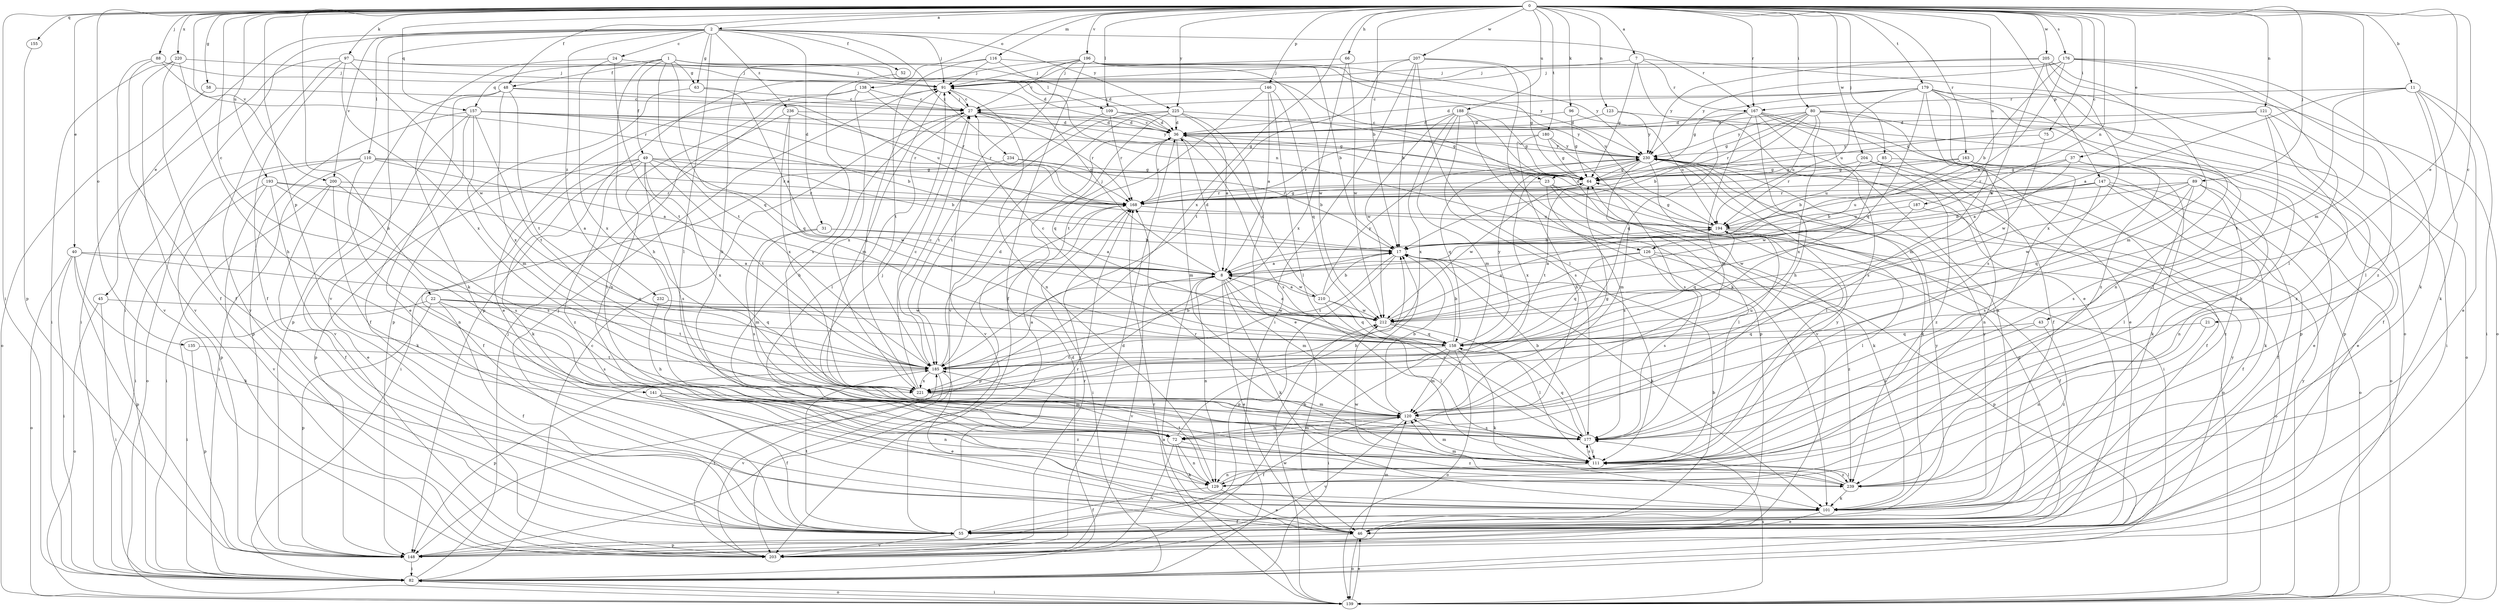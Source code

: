 strict digraph  {
0;
1;
2;
7;
8;
11;
17;
21;
22;
23;
24;
27;
31;
36;
37;
40;
43;
45;
46;
48;
49;
52;
55;
58;
63;
64;
66;
72;
75;
80;
82;
85;
88;
89;
91;
96;
97;
101;
109;
110;
111;
116;
120;
121;
123;
126;
129;
135;
138;
139;
141;
146;
147;
148;
155;
157;
158;
163;
167;
168;
176;
177;
179;
180;
185;
187;
188;
193;
194;
196;
200;
203;
204;
205;
207;
210;
212;
220;
221;
225;
230;
232;
234;
236;
239;
0 -> 2  [label=a];
0 -> 7  [label=a];
0 -> 11  [label=b];
0 -> 17  [label=b];
0 -> 21  [label=c];
0 -> 22  [label=c];
0 -> 23  [label=c];
0 -> 37  [label=e];
0 -> 40  [label=e];
0 -> 43  [label=e];
0 -> 48  [label=f];
0 -> 58  [label=g];
0 -> 66  [label=h];
0 -> 72  [label=h];
0 -> 75  [label=i];
0 -> 80  [label=i];
0 -> 82  [label=i];
0 -> 85  [label=j];
0 -> 88  [label=j];
0 -> 89  [label=j];
0 -> 96  [label=k];
0 -> 97  [label=k];
0 -> 109  [label=l];
0 -> 116  [label=m];
0 -> 120  [label=m];
0 -> 121  [label=n];
0 -> 123  [label=n];
0 -> 126  [label=n];
0 -> 135  [label=o];
0 -> 138  [label=o];
0 -> 141  [label=p];
0 -> 146  [label=p];
0 -> 147  [label=p];
0 -> 155  [label=q];
0 -> 157  [label=q];
0 -> 163  [label=r];
0 -> 167  [label=r];
0 -> 176  [label=s];
0 -> 179  [label=t];
0 -> 180  [label=t];
0 -> 187  [label=u];
0 -> 188  [label=u];
0 -> 193  [label=u];
0 -> 196  [label=v];
0 -> 200  [label=v];
0 -> 204  [label=w];
0 -> 205  [label=w];
0 -> 207  [label=w];
0 -> 220  [label=x];
0 -> 221  [label=x];
0 -> 225  [label=y];
1 -> 23  [label=c];
1 -> 48  [label=f];
1 -> 49  [label=f];
1 -> 63  [label=g];
1 -> 72  [label=h];
1 -> 109  [label=l];
1 -> 126  [label=n];
1 -> 157  [label=q];
1 -> 158  [label=q];
1 -> 185  [label=t];
2 -> 24  [label=c];
2 -> 31  [label=d];
2 -> 45  [label=e];
2 -> 52  [label=f];
2 -> 63  [label=g];
2 -> 82  [label=i];
2 -> 91  [label=j];
2 -> 110  [label=l];
2 -> 111  [label=l];
2 -> 167  [label=r];
2 -> 200  [label=v];
2 -> 203  [label=v];
2 -> 225  [label=y];
2 -> 232  [label=z];
2 -> 234  [label=z];
2 -> 236  [label=z];
7 -> 46  [label=e];
7 -> 64  [label=g];
7 -> 91  [label=j];
7 -> 139  [label=o];
7 -> 167  [label=r];
8 -> 36  [label=d];
8 -> 46  [label=e];
8 -> 91  [label=j];
8 -> 101  [label=k];
8 -> 120  [label=m];
8 -> 129  [label=n];
8 -> 177  [label=s];
8 -> 203  [label=v];
8 -> 210  [label=w];
11 -> 8  [label=a];
11 -> 46  [label=e];
11 -> 82  [label=i];
11 -> 101  [label=k];
11 -> 111  [label=l];
11 -> 167  [label=r];
11 -> 185  [label=t];
17 -> 8  [label=a];
17 -> 101  [label=k];
17 -> 148  [label=p];
17 -> 185  [label=t];
21 -> 129  [label=n];
21 -> 158  [label=q];
22 -> 55  [label=f];
22 -> 82  [label=i];
22 -> 148  [label=p];
22 -> 158  [label=q];
22 -> 177  [label=s];
22 -> 185  [label=t];
22 -> 212  [label=w];
23 -> 101  [label=k];
23 -> 111  [label=l];
23 -> 139  [label=o];
23 -> 168  [label=r];
23 -> 177  [label=s];
24 -> 91  [label=j];
24 -> 101  [label=k];
24 -> 185  [label=t];
24 -> 221  [label=x];
27 -> 36  [label=d];
27 -> 64  [label=g];
27 -> 72  [label=h];
27 -> 91  [label=j];
27 -> 111  [label=l];
27 -> 168  [label=r];
27 -> 230  [label=y];
31 -> 8  [label=a];
31 -> 17  [label=b];
31 -> 120  [label=m];
31 -> 177  [label=s];
36 -> 27  [label=c];
36 -> 120  [label=m];
36 -> 168  [label=r];
36 -> 177  [label=s];
36 -> 230  [label=y];
37 -> 8  [label=a];
37 -> 46  [label=e];
37 -> 64  [label=g];
37 -> 168  [label=r];
37 -> 177  [label=s];
40 -> 8  [label=a];
40 -> 82  [label=i];
40 -> 101  [label=k];
40 -> 139  [label=o];
40 -> 148  [label=p];
40 -> 158  [label=q];
43 -> 158  [label=q];
43 -> 177  [label=s];
43 -> 239  [label=z];
45 -> 82  [label=i];
45 -> 139  [label=o];
45 -> 212  [label=w];
46 -> 17  [label=b];
46 -> 64  [label=g];
46 -> 120  [label=m];
46 -> 139  [label=o];
46 -> 148  [label=p];
48 -> 27  [label=c];
48 -> 46  [label=e];
48 -> 148  [label=p];
48 -> 185  [label=t];
48 -> 194  [label=u];
48 -> 221  [label=x];
49 -> 17  [label=b];
49 -> 55  [label=f];
49 -> 64  [label=g];
49 -> 101  [label=k];
49 -> 148  [label=p];
49 -> 177  [label=s];
49 -> 185  [label=t];
49 -> 212  [label=w];
49 -> 221  [label=x];
49 -> 239  [label=z];
52 -> 177  [label=s];
55 -> 91  [label=j];
55 -> 168  [label=r];
55 -> 185  [label=t];
55 -> 203  [label=v];
55 -> 230  [label=y];
58 -> 27  [label=c];
58 -> 139  [label=o];
63 -> 8  [label=a];
63 -> 27  [label=c];
63 -> 148  [label=p];
64 -> 168  [label=r];
64 -> 185  [label=t];
64 -> 212  [label=w];
66 -> 91  [label=j];
66 -> 212  [label=w];
66 -> 221  [label=x];
72 -> 17  [label=b];
72 -> 101  [label=k];
72 -> 120  [label=m];
72 -> 129  [label=n];
72 -> 203  [label=v];
72 -> 239  [label=z];
75 -> 212  [label=w];
75 -> 230  [label=y];
80 -> 17  [label=b];
80 -> 36  [label=d];
80 -> 46  [label=e];
80 -> 64  [label=g];
80 -> 82  [label=i];
80 -> 148  [label=p];
80 -> 168  [label=r];
80 -> 194  [label=u];
80 -> 221  [label=x];
80 -> 230  [label=y];
82 -> 27  [label=c];
82 -> 36  [label=d];
82 -> 91  [label=j];
82 -> 139  [label=o];
85 -> 64  [label=g];
85 -> 139  [label=o];
85 -> 212  [label=w];
88 -> 55  [label=f];
88 -> 91  [label=j];
88 -> 168  [label=r];
88 -> 203  [label=v];
89 -> 17  [label=b];
89 -> 111  [label=l];
89 -> 129  [label=n];
89 -> 158  [label=q];
89 -> 168  [label=r];
89 -> 212  [label=w];
89 -> 239  [label=z];
91 -> 27  [label=c];
91 -> 120  [label=m];
91 -> 129  [label=n];
96 -> 36  [label=d];
96 -> 64  [label=g];
96 -> 194  [label=u];
97 -> 36  [label=d];
97 -> 55  [label=f];
97 -> 82  [label=i];
97 -> 91  [label=j];
97 -> 203  [label=v];
97 -> 212  [label=w];
97 -> 221  [label=x];
101 -> 46  [label=e];
101 -> 55  [label=f];
101 -> 230  [label=y];
109 -> 36  [label=d];
109 -> 168  [label=r];
109 -> 185  [label=t];
109 -> 230  [label=y];
110 -> 8  [label=a];
110 -> 64  [label=g];
110 -> 82  [label=i];
110 -> 129  [label=n];
110 -> 139  [label=o];
110 -> 148  [label=p];
110 -> 168  [label=r];
111 -> 91  [label=j];
111 -> 120  [label=m];
111 -> 129  [label=n];
111 -> 168  [label=r];
111 -> 177  [label=s];
111 -> 239  [label=z];
116 -> 36  [label=d];
116 -> 72  [label=h];
116 -> 91  [label=j];
116 -> 185  [label=t];
116 -> 230  [label=y];
120 -> 17  [label=b];
120 -> 55  [label=f];
120 -> 64  [label=g];
120 -> 72  [label=h];
120 -> 177  [label=s];
120 -> 203  [label=v];
121 -> 36  [label=d];
121 -> 64  [label=g];
121 -> 111  [label=l];
121 -> 139  [label=o];
121 -> 239  [label=z];
123 -> 36  [label=d];
123 -> 55  [label=f];
123 -> 230  [label=y];
126 -> 8  [label=a];
126 -> 148  [label=p];
126 -> 158  [label=q];
126 -> 177  [label=s];
126 -> 239  [label=z];
129 -> 46  [label=e];
129 -> 55  [label=f];
129 -> 185  [label=t];
129 -> 230  [label=y];
135 -> 148  [label=p];
135 -> 185  [label=t];
138 -> 27  [label=c];
138 -> 46  [label=e];
138 -> 129  [label=n];
138 -> 168  [label=r];
138 -> 221  [label=x];
139 -> 8  [label=a];
139 -> 46  [label=e];
139 -> 82  [label=i];
139 -> 168  [label=r];
139 -> 177  [label=s];
139 -> 212  [label=w];
139 -> 230  [label=y];
141 -> 55  [label=f];
141 -> 120  [label=m];
141 -> 129  [label=n];
141 -> 239  [label=z];
146 -> 8  [label=a];
146 -> 27  [label=c];
146 -> 111  [label=l];
146 -> 158  [label=q];
146 -> 185  [label=t];
147 -> 17  [label=b];
147 -> 55  [label=f];
147 -> 101  [label=k];
147 -> 139  [label=o];
147 -> 168  [label=r];
147 -> 177  [label=s];
147 -> 194  [label=u];
148 -> 82  [label=i];
148 -> 168  [label=r];
155 -> 148  [label=p];
157 -> 17  [label=b];
157 -> 36  [label=d];
157 -> 55  [label=f];
157 -> 64  [label=g];
157 -> 120  [label=m];
157 -> 148  [label=p];
157 -> 168  [label=r];
157 -> 185  [label=t];
157 -> 203  [label=v];
158 -> 17  [label=b];
158 -> 27  [label=c];
158 -> 82  [label=i];
158 -> 101  [label=k];
158 -> 120  [label=m];
158 -> 139  [label=o];
158 -> 185  [label=t];
158 -> 230  [label=y];
163 -> 17  [label=b];
163 -> 46  [label=e];
163 -> 64  [label=g];
163 -> 101  [label=k];
163 -> 111  [label=l];
163 -> 168  [label=r];
167 -> 36  [label=d];
167 -> 55  [label=f];
167 -> 72  [label=h];
167 -> 101  [label=k];
167 -> 120  [label=m];
167 -> 148  [label=p];
167 -> 158  [label=q];
167 -> 177  [label=s];
168 -> 64  [label=g];
168 -> 82  [label=i];
168 -> 148  [label=p];
168 -> 194  [label=u];
176 -> 8  [label=a];
176 -> 17  [label=b];
176 -> 91  [label=j];
176 -> 101  [label=k];
176 -> 111  [label=l];
176 -> 230  [label=y];
176 -> 239  [label=z];
177 -> 17  [label=b];
177 -> 111  [label=l];
177 -> 158  [label=q];
179 -> 27  [label=c];
179 -> 36  [label=d];
179 -> 64  [label=g];
179 -> 101  [label=k];
179 -> 120  [label=m];
179 -> 129  [label=n];
179 -> 158  [label=q];
179 -> 177  [label=s];
179 -> 194  [label=u];
179 -> 239  [label=z];
180 -> 64  [label=g];
180 -> 72  [label=h];
180 -> 168  [label=r];
180 -> 177  [label=s];
180 -> 230  [label=y];
185 -> 8  [label=a];
185 -> 17  [label=b];
185 -> 27  [label=c];
185 -> 36  [label=d];
185 -> 46  [label=e];
185 -> 148  [label=p];
185 -> 203  [label=v];
185 -> 221  [label=x];
187 -> 55  [label=f];
187 -> 194  [label=u];
187 -> 212  [label=w];
188 -> 36  [label=d];
188 -> 64  [label=g];
188 -> 120  [label=m];
188 -> 148  [label=p];
188 -> 177  [label=s];
188 -> 203  [label=v];
188 -> 212  [label=w];
188 -> 221  [label=x];
193 -> 8  [label=a];
193 -> 46  [label=e];
193 -> 82  [label=i];
193 -> 168  [label=r];
193 -> 177  [label=s];
193 -> 203  [label=v];
194 -> 17  [label=b];
194 -> 36  [label=d];
194 -> 55  [label=f];
194 -> 64  [label=g];
194 -> 111  [label=l];
194 -> 139  [label=o];
194 -> 158  [label=q];
196 -> 17  [label=b];
196 -> 27  [label=c];
196 -> 55  [label=f];
196 -> 91  [label=j];
196 -> 148  [label=p];
196 -> 194  [label=u];
196 -> 203  [label=v];
196 -> 212  [label=w];
196 -> 230  [label=y];
200 -> 55  [label=f];
200 -> 82  [label=i];
200 -> 101  [label=k];
200 -> 168  [label=r];
200 -> 177  [label=s];
203 -> 17  [label=b];
203 -> 36  [label=d];
203 -> 168  [label=r];
203 -> 185  [label=t];
203 -> 230  [label=y];
204 -> 55  [label=f];
204 -> 64  [label=g];
204 -> 129  [label=n];
204 -> 194  [label=u];
204 -> 239  [label=z];
205 -> 91  [label=j];
205 -> 120  [label=m];
205 -> 139  [label=o];
205 -> 212  [label=w];
205 -> 221  [label=x];
205 -> 230  [label=y];
207 -> 17  [label=b];
207 -> 64  [label=g];
207 -> 82  [label=i];
207 -> 91  [label=j];
207 -> 101  [label=k];
207 -> 111  [label=l];
207 -> 185  [label=t];
210 -> 8  [label=a];
210 -> 17  [label=b];
210 -> 36  [label=d];
210 -> 111  [label=l];
210 -> 158  [label=q];
210 -> 212  [label=w];
210 -> 230  [label=y];
212 -> 8  [label=a];
212 -> 111  [label=l];
212 -> 158  [label=q];
212 -> 194  [label=u];
220 -> 55  [label=f];
220 -> 72  [label=h];
220 -> 82  [label=i];
220 -> 91  [label=j];
220 -> 203  [label=v];
221 -> 27  [label=c];
221 -> 91  [label=j];
221 -> 120  [label=m];
221 -> 194  [label=u];
225 -> 8  [label=a];
225 -> 36  [label=d];
225 -> 46  [label=e];
225 -> 64  [label=g];
225 -> 158  [label=q];
225 -> 185  [label=t];
225 -> 203  [label=v];
230 -> 64  [label=g];
230 -> 82  [label=i];
230 -> 101  [label=k];
230 -> 111  [label=l];
230 -> 120  [label=m];
230 -> 158  [label=q];
230 -> 221  [label=x];
232 -> 72  [label=h];
232 -> 212  [label=w];
234 -> 17  [label=b];
234 -> 64  [label=g];
234 -> 82  [label=i];
236 -> 36  [label=d];
236 -> 111  [label=l];
236 -> 158  [label=q];
236 -> 168  [label=r];
236 -> 221  [label=x];
239 -> 101  [label=k];
239 -> 111  [label=l];
239 -> 120  [label=m];
239 -> 212  [label=w];
}
